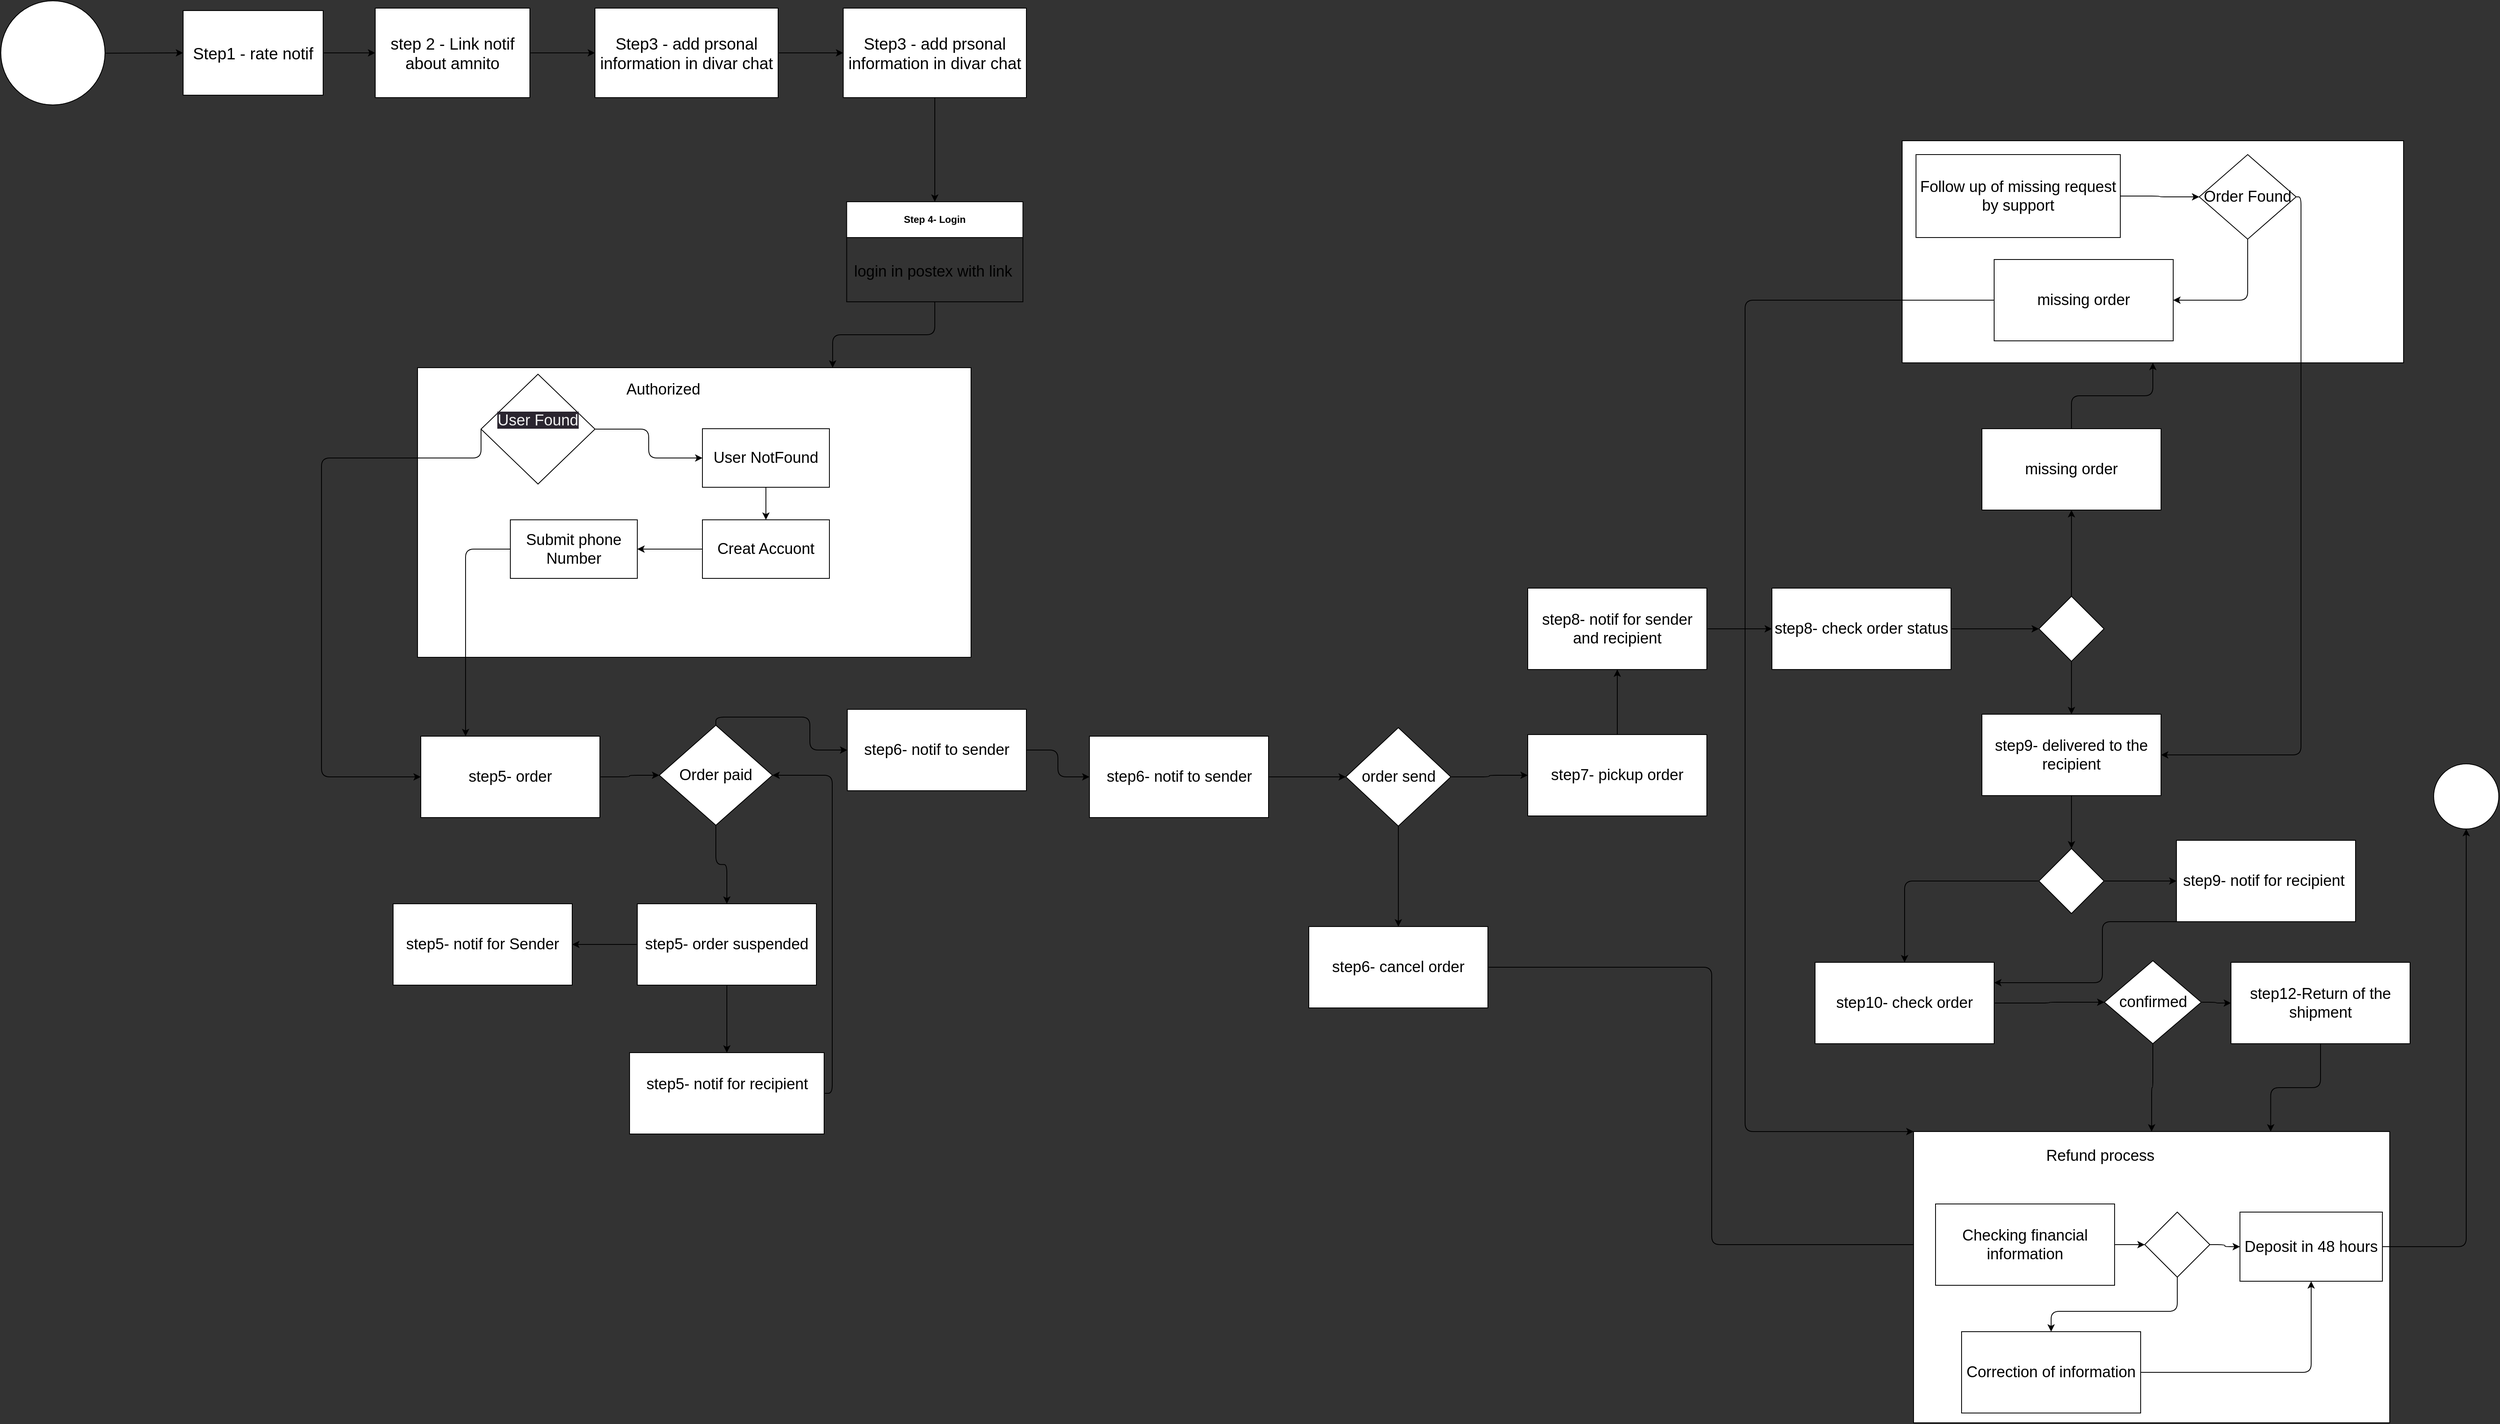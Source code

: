 <mxfile>
    <diagram id="VGdK8KnGvns72B47TYJ3" name="Page-1">
        <mxGraphModel dx="5010" dy="2815" grid="0" gridSize="10" guides="1" tooltips="1" connect="1" arrows="1" fold="1" page="1" pageScale="1" pageWidth="3300" pageHeight="2339" background="#333333" math="0" shadow="0">
            <root>
                <mxCell id="0"/>
                <mxCell id="1" parent="0"/>
                <mxCell id="13" value="" style="edgeStyle=none;html=1;" edge="1" parent="1" source="5" target="12">
                    <mxGeometry relative="1" as="geometry"/>
                </mxCell>
                <mxCell id="5" value="" style="ellipse;whiteSpace=wrap;html=1;aspect=fixed;" vertex="1" parent="1">
                    <mxGeometry x="182" y="208" width="128" height="128" as="geometry"/>
                </mxCell>
                <mxCell id="24" style="edgeStyle=orthogonalEdgeStyle;html=1;exitX=0.5;exitY=1;exitDx=0;exitDy=0;entryX=0.75;entryY=0;entryDx=0;entryDy=0;fontSize=19;" edge="1" parent="1" source="6" target="22">
                    <mxGeometry relative="1" as="geometry"/>
                </mxCell>
                <mxCell id="6" value="Step 4- Login" style="swimlane;whiteSpace=wrap;html=1;startSize=44;" vertex="1" parent="1">
                    <mxGeometry x="1221.25" y="455" width="216.5" height="123" as="geometry"/>
                </mxCell>
                <mxCell id="21" value="&lt;font style=&quot;font-size: 19px;&quot;&gt;login in postex with link&lt;/font&gt;" style="text;html=1;align=center;verticalAlign=middle;resizable=0;points=[];autosize=1;strokeColor=none;fillColor=none;fontSize=20;" vertex="1" parent="6">
                    <mxGeometry x="-0.5" y="67" width="212" height="36" as="geometry"/>
                </mxCell>
                <mxCell id="15" value="" style="edgeStyle=none;html=1;" edge="1" parent="1" source="12" target="14">
                    <mxGeometry relative="1" as="geometry"/>
                </mxCell>
                <mxCell id="12" value="&lt;font style=&quot;font-size: 20px;&quot;&gt;Step1 - rate notif&lt;/font&gt;" style="whiteSpace=wrap;html=1;" vertex="1" parent="1">
                    <mxGeometry x="406" y="220" width="172" height="104" as="geometry"/>
                </mxCell>
                <mxCell id="17" value="" style="edgeStyle=none;html=1;fontSize=20;" edge="1" parent="1" source="14" target="16">
                    <mxGeometry relative="1" as="geometry"/>
                </mxCell>
                <mxCell id="14" value="&lt;font style=&quot;font-size: 20px;&quot;&gt;step 2 - Link notif about amnito&lt;/font&gt;" style="whiteSpace=wrap;html=1;" vertex="1" parent="1">
                    <mxGeometry x="642" y="217" width="190" height="110" as="geometry"/>
                </mxCell>
                <mxCell id="19" value="" style="edgeStyle=none;html=1;fontSize=20;" edge="1" parent="1" source="16" target="18">
                    <mxGeometry relative="1" as="geometry"/>
                </mxCell>
                <mxCell id="16" value="&lt;font style=&quot;font-size: 20px;&quot;&gt;Step3 - add prsonal information in divar chat&lt;/font&gt;" style="whiteSpace=wrap;html=1;" vertex="1" parent="1">
                    <mxGeometry x="912" y="217" width="225" height="110" as="geometry"/>
                </mxCell>
                <mxCell id="20" style="edgeStyle=none;html=1;exitX=0.5;exitY=1;exitDx=0;exitDy=0;entryX=0.5;entryY=0;entryDx=0;entryDy=0;fontSize=20;" edge="1" parent="1" source="18" target="6">
                    <mxGeometry relative="1" as="geometry"/>
                </mxCell>
                <mxCell id="18" value="&lt;font style=&quot;font-size: 20px;&quot;&gt;Step3 - add prsonal information in divar chat&lt;/font&gt;" style="whiteSpace=wrap;html=1;" vertex="1" parent="1">
                    <mxGeometry x="1217" y="217" width="225" height="110" as="geometry"/>
                </mxCell>
                <mxCell id="22" value="" style="rounded=0;whiteSpace=wrap;html=1;fontSize=19;" vertex="1" parent="1">
                    <mxGeometry x="694" y="659" width="680" height="356" as="geometry"/>
                </mxCell>
                <mxCell id="42" style="edgeStyle=orthogonalEdgeStyle;html=1;exitX=0;exitY=0.5;exitDx=0;exitDy=0;entryX=0;entryY=0.5;entryDx=0;entryDy=0;fontSize=19;" edge="1" parent="1" source="29" target="39">
                    <mxGeometry relative="1" as="geometry">
                        <mxPoint x="728" y="770" as="sourcePoint"/>
                        <Array as="points">
                            <mxPoint x="772" y="770"/>
                            <mxPoint x="576" y="770"/>
                            <mxPoint x="576" y="1162"/>
                        </Array>
                    </mxGeometry>
                </mxCell>
                <mxCell id="26" value="Authorized" style="text;html=1;strokeColor=none;fillColor=none;align=center;verticalAlign=middle;whiteSpace=wrap;rounded=0;fontSize=19;" vertex="1" parent="1">
                    <mxGeometry x="966" y="671" width="60" height="30" as="geometry"/>
                </mxCell>
                <mxCell id="32" value="" style="edgeStyle=orthogonalEdgeStyle;html=1;fontSize=19;" edge="1" parent="1" source="29" target="31">
                    <mxGeometry relative="1" as="geometry"/>
                </mxCell>
                <mxCell id="29" value="&#10;&lt;span style=&quot;color: rgb(240, 240, 240); font-family: Helvetica; font-size: 19px; font-style: normal; font-variant-ligatures: normal; font-variant-caps: normal; font-weight: 400; letter-spacing: normal; orphans: 2; text-align: center; text-indent: 0px; text-transform: none; widows: 2; word-spacing: 0px; -webkit-text-stroke-width: 0px; background-color: rgb(42, 37, 47); text-decoration-thickness: initial; text-decoration-style: initial; text-decoration-color: initial; float: none; display: inline !important;&quot;&gt;User Found&lt;/span&gt;&#10;&#10;" style="rhombus;whiteSpace=wrap;html=1;fontSize=19;rounded=0;" vertex="1" parent="1">
                    <mxGeometry x="772" y="667" width="140" height="135" as="geometry"/>
                </mxCell>
                <mxCell id="34" value="" style="edgeStyle=orthogonalEdgeStyle;html=1;fontSize=19;" edge="1" parent="1" source="31" target="33">
                    <mxGeometry relative="1" as="geometry"/>
                </mxCell>
                <mxCell id="31" value="User NotFound" style="rounded=0;whiteSpace=wrap;html=1;fontSize=19;" vertex="1" parent="1">
                    <mxGeometry x="1044" y="734" width="156" height="72" as="geometry"/>
                </mxCell>
                <mxCell id="36" value="" style="edgeStyle=orthogonalEdgeStyle;html=1;fontSize=19;" edge="1" parent="1" source="33" target="35">
                    <mxGeometry relative="1" as="geometry"/>
                </mxCell>
                <mxCell id="33" value="Creat Accuont" style="rounded=0;whiteSpace=wrap;html=1;fontSize=19;" vertex="1" parent="1">
                    <mxGeometry x="1044" y="846" width="156" height="72" as="geometry"/>
                </mxCell>
                <mxCell id="43" style="edgeStyle=orthogonalEdgeStyle;html=1;exitX=0;exitY=0.5;exitDx=0;exitDy=0;entryX=0.25;entryY=0;entryDx=0;entryDy=0;fontSize=19;" edge="1" parent="1" source="35" target="39">
                    <mxGeometry relative="1" as="geometry"/>
                </mxCell>
                <mxCell id="35" value="Submit phone Number" style="rounded=0;whiteSpace=wrap;html=1;fontSize=19;" vertex="1" parent="1">
                    <mxGeometry x="808" y="846" width="156" height="72" as="geometry"/>
                </mxCell>
                <mxCell id="45" value="" style="edgeStyle=orthogonalEdgeStyle;html=1;fontSize=19;" edge="1" parent="1" source="39" target="44">
                    <mxGeometry relative="1" as="geometry"/>
                </mxCell>
                <mxCell id="39" value="step5- order" style="rounded=0;whiteSpace=wrap;html=1;fontSize=19;" vertex="1" parent="1">
                    <mxGeometry x="698" y="1112" width="220" height="100" as="geometry"/>
                </mxCell>
                <mxCell id="47" style="edgeStyle=orthogonalEdgeStyle;html=1;exitX=0.5;exitY=0;exitDx=0;exitDy=0;fontSize=19;" edge="1" parent="1" source="44" target="46">
                    <mxGeometry relative="1" as="geometry"/>
                </mxCell>
                <mxCell id="86" style="edgeStyle=orthogonalEdgeStyle;html=1;exitX=0.5;exitY=1;exitDx=0;exitDy=0;fontSize=19;" edge="1" parent="1" source="44" target="85">
                    <mxGeometry relative="1" as="geometry"/>
                </mxCell>
                <mxCell id="44" value="Order paid" style="rhombus;whiteSpace=wrap;html=1;fontSize=19;rounded=0;" vertex="1" parent="1">
                    <mxGeometry x="991" y="1098.5" width="139" height="123" as="geometry"/>
                </mxCell>
                <mxCell id="49" value="" style="edgeStyle=orthogonalEdgeStyle;html=1;fontSize=19;" edge="1" parent="1" source="46" target="48">
                    <mxGeometry relative="1" as="geometry"/>
                </mxCell>
                <mxCell id="46" value="step6- notif to sender" style="rounded=0;whiteSpace=wrap;html=1;fontSize=19;" vertex="1" parent="1">
                    <mxGeometry x="1222" y="1079" width="220" height="100" as="geometry"/>
                </mxCell>
                <mxCell id="51" value="" style="edgeStyle=orthogonalEdgeStyle;html=1;fontSize=19;" edge="1" parent="1" source="48" target="50">
                    <mxGeometry relative="1" as="geometry"/>
                </mxCell>
                <mxCell id="48" value="step6- notif to sender" style="rounded=0;whiteSpace=wrap;html=1;fontSize=19;" vertex="1" parent="1">
                    <mxGeometry x="1519.5" y="1112" width="220" height="100" as="geometry"/>
                </mxCell>
                <mxCell id="54" value="" style="edgeStyle=orthogonalEdgeStyle;html=1;fontSize=19;" edge="1" parent="1" source="50" target="52">
                    <mxGeometry relative="1" as="geometry"/>
                </mxCell>
                <mxCell id="92" style="edgeStyle=orthogonalEdgeStyle;html=1;exitX=0.5;exitY=1;exitDx=0;exitDy=0;fontSize=19;" edge="1" parent="1" source="50" target="53">
                    <mxGeometry relative="1" as="geometry"/>
                </mxCell>
                <mxCell id="50" value="order send" style="rhombus;whiteSpace=wrap;html=1;fontSize=19;rounded=0;" vertex="1" parent="1">
                    <mxGeometry x="1834.5" y="1101.5" width="129" height="121" as="geometry"/>
                </mxCell>
                <mxCell id="56" value="" style="edgeStyle=orthogonalEdgeStyle;html=1;fontSize=19;" edge="1" parent="1" source="52" target="55">
                    <mxGeometry relative="1" as="geometry"/>
                </mxCell>
                <mxCell id="52" value="step7- pickup order" style="rounded=0;whiteSpace=wrap;html=1;fontSize=19;" vertex="1" parent="1">
                    <mxGeometry x="2058" y="1110" width="220" height="100" as="geometry"/>
                </mxCell>
                <mxCell id="93" style="edgeStyle=orthogonalEdgeStyle;html=1;exitX=1;exitY=0.5;exitDx=0;exitDy=0;entryX=0;entryY=0.5;entryDx=0;entryDy=0;fontSize=19;" edge="1" parent="1" source="53" target="73">
                    <mxGeometry relative="1" as="geometry"/>
                </mxCell>
                <mxCell id="53" value="step6- cancel order" style="rounded=0;whiteSpace=wrap;html=1;fontSize=19;" vertex="1" parent="1">
                    <mxGeometry x="1789" y="1346" width="220" height="100" as="geometry"/>
                </mxCell>
                <mxCell id="58" value="" style="edgeStyle=orthogonalEdgeStyle;html=1;fontSize=19;" edge="1" parent="1" source="55" target="57">
                    <mxGeometry relative="1" as="geometry"/>
                </mxCell>
                <mxCell id="55" value="step8- notif for sender and recipient" style="rounded=0;whiteSpace=wrap;html=1;fontSize=19;" vertex="1" parent="1">
                    <mxGeometry x="2058" y="930" width="220" height="100" as="geometry"/>
                </mxCell>
                <mxCell id="60" value="" style="edgeStyle=orthogonalEdgeStyle;html=1;fontSize=19;" edge="1" parent="1" source="57" target="59">
                    <mxGeometry relative="1" as="geometry"/>
                </mxCell>
                <mxCell id="57" value="step8- check order status" style="rounded=0;whiteSpace=wrap;html=1;fontSize=19;" vertex="1" parent="1">
                    <mxGeometry x="2358" y="930" width="220" height="100" as="geometry"/>
                </mxCell>
                <mxCell id="62" style="edgeStyle=orthogonalEdgeStyle;html=1;exitX=0.5;exitY=1;exitDx=0;exitDy=0;entryX=0.5;entryY=0;entryDx=0;entryDy=0;fontSize=19;" edge="1" parent="1" source="59" target="61">
                    <mxGeometry relative="1" as="geometry"/>
                </mxCell>
                <mxCell id="95" style="edgeStyle=orthogonalEdgeStyle;html=1;exitX=0.5;exitY=0;exitDx=0;exitDy=0;entryX=0.5;entryY=1;entryDx=0;entryDy=0;fontSize=19;" edge="1" parent="1" source="59" target="94">
                    <mxGeometry relative="1" as="geometry"/>
                </mxCell>
                <mxCell id="59" value="" style="rhombus;whiteSpace=wrap;html=1;fontSize=19;rounded=0;" vertex="1" parent="1">
                    <mxGeometry x="2686" y="940" width="80" height="80" as="geometry"/>
                </mxCell>
                <mxCell id="64" value="" style="edgeStyle=orthogonalEdgeStyle;html=1;fontSize=19;" edge="1" parent="1" source="61" target="63">
                    <mxGeometry relative="1" as="geometry"/>
                </mxCell>
                <mxCell id="61" value="step9- delivered to the recipient" style="rounded=0;whiteSpace=wrap;html=1;fontSize=19;" vertex="1" parent="1">
                    <mxGeometry x="2616" y="1085" width="220" height="100" as="geometry"/>
                </mxCell>
                <mxCell id="66" value="" style="edgeStyle=orthogonalEdgeStyle;html=1;fontSize=19;" edge="1" parent="1" source="63" target="65">
                    <mxGeometry relative="1" as="geometry"/>
                </mxCell>
                <mxCell id="106" style="edgeStyle=orthogonalEdgeStyle;html=1;exitX=1;exitY=0.5;exitDx=0;exitDy=0;entryX=0;entryY=0.5;entryDx=0;entryDy=0;fontSize=19;" edge="1" parent="1" source="63" target="105">
                    <mxGeometry relative="1" as="geometry"/>
                </mxCell>
                <mxCell id="63" value="" style="rhombus;whiteSpace=wrap;html=1;fontSize=19;rounded=0;" vertex="1" parent="1">
                    <mxGeometry x="2686" y="1250" width="80" height="80" as="geometry"/>
                </mxCell>
                <mxCell id="70" value="" style="edgeStyle=orthogonalEdgeStyle;html=1;fontSize=19;" edge="1" parent="1" source="65" target="69">
                    <mxGeometry relative="1" as="geometry"/>
                </mxCell>
                <mxCell id="65" value="step10- check order" style="rounded=0;whiteSpace=wrap;html=1;fontSize=19;" vertex="1" parent="1">
                    <mxGeometry x="2411" y="1390" width="220" height="100" as="geometry"/>
                </mxCell>
                <mxCell id="72" value="" style="edgeStyle=orthogonalEdgeStyle;html=1;fontSize=19;" edge="1" parent="1" source="69" target="71">
                    <mxGeometry relative="1" as="geometry"/>
                </mxCell>
                <mxCell id="109" value="" style="edgeStyle=orthogonalEdgeStyle;html=1;fontSize=19;" edge="1" parent="1" source="69" target="108">
                    <mxGeometry relative="1" as="geometry"/>
                </mxCell>
                <mxCell id="69" value="confirmed" style="rhombus;whiteSpace=wrap;html=1;fontSize=19;rounded=0;" vertex="1" parent="1">
                    <mxGeometry x="2766.5" y="1388" width="119" height="102" as="geometry"/>
                </mxCell>
                <mxCell id="71" value="" style="whiteSpace=wrap;html=1;fontSize=19;rounded=0;" vertex="1" parent="1">
                    <mxGeometry x="2532" y="1598" width="585" height="358" as="geometry"/>
                </mxCell>
                <mxCell id="76" value="" style="edgeStyle=orthogonalEdgeStyle;html=1;fontSize=19;" edge="1" parent="1" source="73" target="75">
                    <mxGeometry relative="1" as="geometry"/>
                </mxCell>
                <mxCell id="73" value="Checking financial information" style="rounded=0;whiteSpace=wrap;html=1;fontSize=19;" vertex="1" parent="1">
                    <mxGeometry x="2559" y="1687" width="220" height="100" as="geometry"/>
                </mxCell>
                <mxCell id="74" value="Refund process" style="text;html=1;strokeColor=none;fillColor=none;align=center;verticalAlign=middle;whiteSpace=wrap;rounded=0;fontSize=19;" vertex="1" parent="1">
                    <mxGeometry x="2689" y="1613" width="145" height="30" as="geometry"/>
                </mxCell>
                <mxCell id="78" value="" style="edgeStyle=orthogonalEdgeStyle;html=1;fontSize=19;" edge="1" parent="1" source="75" target="77">
                    <mxGeometry relative="1" as="geometry"/>
                </mxCell>
                <mxCell id="80" value="" style="edgeStyle=orthogonalEdgeStyle;html=1;fontSize=19;" edge="1" parent="1" source="75" target="79">
                    <mxGeometry relative="1" as="geometry">
                        <Array as="points">
                            <mxPoint x="2856" y="1819"/>
                            <mxPoint x="2701" y="1819"/>
                        </Array>
                    </mxGeometry>
                </mxCell>
                <mxCell id="75" value="" style="rhombus;whiteSpace=wrap;html=1;fontSize=19;rounded=0;" vertex="1" parent="1">
                    <mxGeometry x="2816" y="1697" width="80" height="80" as="geometry"/>
                </mxCell>
                <mxCell id="84" value="" style="edgeStyle=orthogonalEdgeStyle;html=1;fontSize=19;" edge="1" parent="1" source="77" target="83">
                    <mxGeometry relative="1" as="geometry"/>
                </mxCell>
                <mxCell id="77" value="Deposit in 48 hours" style="rounded=0;whiteSpace=wrap;html=1;fontSize=19;" vertex="1" parent="1">
                    <mxGeometry x="2933" y="1697" width="175" height="85" as="geometry"/>
                </mxCell>
                <mxCell id="82" style="edgeStyle=orthogonalEdgeStyle;html=1;exitX=1;exitY=0.5;exitDx=0;exitDy=0;fontSize=19;" edge="1" parent="1" source="79" target="77">
                    <mxGeometry relative="1" as="geometry"/>
                </mxCell>
                <mxCell id="79" value="Correction of information" style="rounded=0;whiteSpace=wrap;html=1;fontSize=19;" vertex="1" parent="1">
                    <mxGeometry x="2591" y="1844" width="220" height="100" as="geometry"/>
                </mxCell>
                <mxCell id="83" value="" style="ellipse;whiteSpace=wrap;html=1;fontSize=19;rounded=0;" vertex="1" parent="1">
                    <mxGeometry x="3171" y="1146" width="80" height="80" as="geometry"/>
                </mxCell>
                <mxCell id="88" value="" style="edgeStyle=orthogonalEdgeStyle;html=1;fontSize=19;" edge="1" parent="1" source="85" target="87">
                    <mxGeometry relative="1" as="geometry"/>
                </mxCell>
                <mxCell id="90" value="" style="edgeStyle=orthogonalEdgeStyle;html=1;fontSize=19;" edge="1" parent="1" source="85" target="89">
                    <mxGeometry relative="1" as="geometry"/>
                </mxCell>
                <mxCell id="85" value="step5- order suspended" style="rounded=0;whiteSpace=wrap;html=1;fontSize=19;" vertex="1" parent="1">
                    <mxGeometry x="964" y="1318" width="220" height="100" as="geometry"/>
                </mxCell>
                <mxCell id="87" value="step5- notif for Sender" style="rounded=0;whiteSpace=wrap;html=1;fontSize=19;" vertex="1" parent="1">
                    <mxGeometry x="664" y="1318" width="220" height="100" as="geometry"/>
                </mxCell>
                <mxCell id="91" style="edgeStyle=orthogonalEdgeStyle;html=1;exitX=1;exitY=0.5;exitDx=0;exitDy=0;entryX=1;entryY=0.5;entryDx=0;entryDy=0;fontSize=19;" edge="1" parent="1" source="89" target="44">
                    <mxGeometry relative="1" as="geometry"/>
                </mxCell>
                <mxCell id="89" value="step5- notif for recipient&lt;br&gt;&amp;nbsp;" style="rounded=0;whiteSpace=wrap;html=1;fontSize=19;" vertex="1" parent="1">
                    <mxGeometry x="954.5" y="1501" width="239" height="100" as="geometry"/>
                </mxCell>
                <mxCell id="97" value="" style="edgeStyle=orthogonalEdgeStyle;html=1;fontSize=19;" edge="1" parent="1" source="94" target="96">
                    <mxGeometry relative="1" as="geometry"/>
                </mxCell>
                <mxCell id="94" value="missing order" style="rounded=0;whiteSpace=wrap;html=1;fontSize=19;" vertex="1" parent="1">
                    <mxGeometry x="2616" y="734" width="220" height="100" as="geometry"/>
                </mxCell>
                <mxCell id="96" value="" style="rounded=0;whiteSpace=wrap;html=1;fontSize=19;" vertex="1" parent="1">
                    <mxGeometry x="2518" y="380" width="616" height="273" as="geometry"/>
                </mxCell>
                <mxCell id="101" value="" style="edgeStyle=orthogonalEdgeStyle;html=1;fontSize=19;" edge="1" parent="1" source="98" target="100">
                    <mxGeometry relative="1" as="geometry"/>
                </mxCell>
                <mxCell id="98" value="Follow up of missing request by support" style="rounded=0;whiteSpace=wrap;html=1;fontSize=19;" vertex="1" parent="1">
                    <mxGeometry x="2535" y="397" width="251" height="102" as="geometry"/>
                </mxCell>
                <mxCell id="104" style="edgeStyle=orthogonalEdgeStyle;html=1;exitX=0;exitY=0.5;exitDx=0;exitDy=0;entryX=0;entryY=0;entryDx=0;entryDy=0;fontSize=19;" edge="1" parent="1" source="99" target="71">
                    <mxGeometry relative="1" as="geometry">
                        <Array as="points">
                            <mxPoint x="2325" y="576"/>
                            <mxPoint x="2325" y="1598"/>
                        </Array>
                    </mxGeometry>
                </mxCell>
                <mxCell id="99" value="missing order" style="rounded=0;whiteSpace=wrap;html=1;fontSize=19;" vertex="1" parent="1">
                    <mxGeometry x="2631" y="526" width="220" height="100" as="geometry"/>
                </mxCell>
                <mxCell id="102" style="edgeStyle=orthogonalEdgeStyle;html=1;exitX=1;exitY=0.5;exitDx=0;exitDy=0;entryX=1;entryY=0.5;entryDx=0;entryDy=0;fontSize=19;" edge="1" parent="1" source="100" target="61">
                    <mxGeometry relative="1" as="geometry">
                        <Array as="points">
                            <mxPoint x="3008" y="449"/>
                            <mxPoint x="3008" y="1135"/>
                        </Array>
                    </mxGeometry>
                </mxCell>
                <mxCell id="103" style="edgeStyle=orthogonalEdgeStyle;html=1;exitX=0.5;exitY=1;exitDx=0;exitDy=0;entryX=1;entryY=0.5;entryDx=0;entryDy=0;fontSize=19;" edge="1" parent="1" source="100" target="99">
                    <mxGeometry relative="1" as="geometry"/>
                </mxCell>
                <mxCell id="100" value="Order Found" style="rhombus;whiteSpace=wrap;html=1;fontSize=19;rounded=0;" vertex="1" parent="1">
                    <mxGeometry x="2883" y="397" width="119" height="104" as="geometry"/>
                </mxCell>
                <mxCell id="107" style="edgeStyle=orthogonalEdgeStyle;html=1;exitX=0.25;exitY=1;exitDx=0;exitDy=0;entryX=1;entryY=0.25;entryDx=0;entryDy=0;fontSize=19;" edge="1" parent="1" source="105" target="65">
                    <mxGeometry relative="1" as="geometry">
                        <Array as="points">
                            <mxPoint x="2764" y="1340"/>
                            <mxPoint x="2764" y="1415"/>
                        </Array>
                    </mxGeometry>
                </mxCell>
                <mxCell id="105" value="step9- notif for recipient&amp;nbsp;" style="rounded=0;whiteSpace=wrap;html=1;fontSize=19;" vertex="1" parent="1">
                    <mxGeometry x="2855" y="1240" width="220" height="100" as="geometry"/>
                </mxCell>
                <mxCell id="110" style="edgeStyle=orthogonalEdgeStyle;html=1;entryX=0.75;entryY=0;entryDx=0;entryDy=0;fontSize=19;" edge="1" parent="1" source="108" target="71">
                    <mxGeometry relative="1" as="geometry"/>
                </mxCell>
                <mxCell id="108" value="step12-Return of the shipment" style="rounded=0;whiteSpace=wrap;html=1;fontSize=19;" vertex="1" parent="1">
                    <mxGeometry x="2922" y="1390" width="220" height="100" as="geometry"/>
                </mxCell>
            </root>
        </mxGraphModel>
    </diagram>
</mxfile>